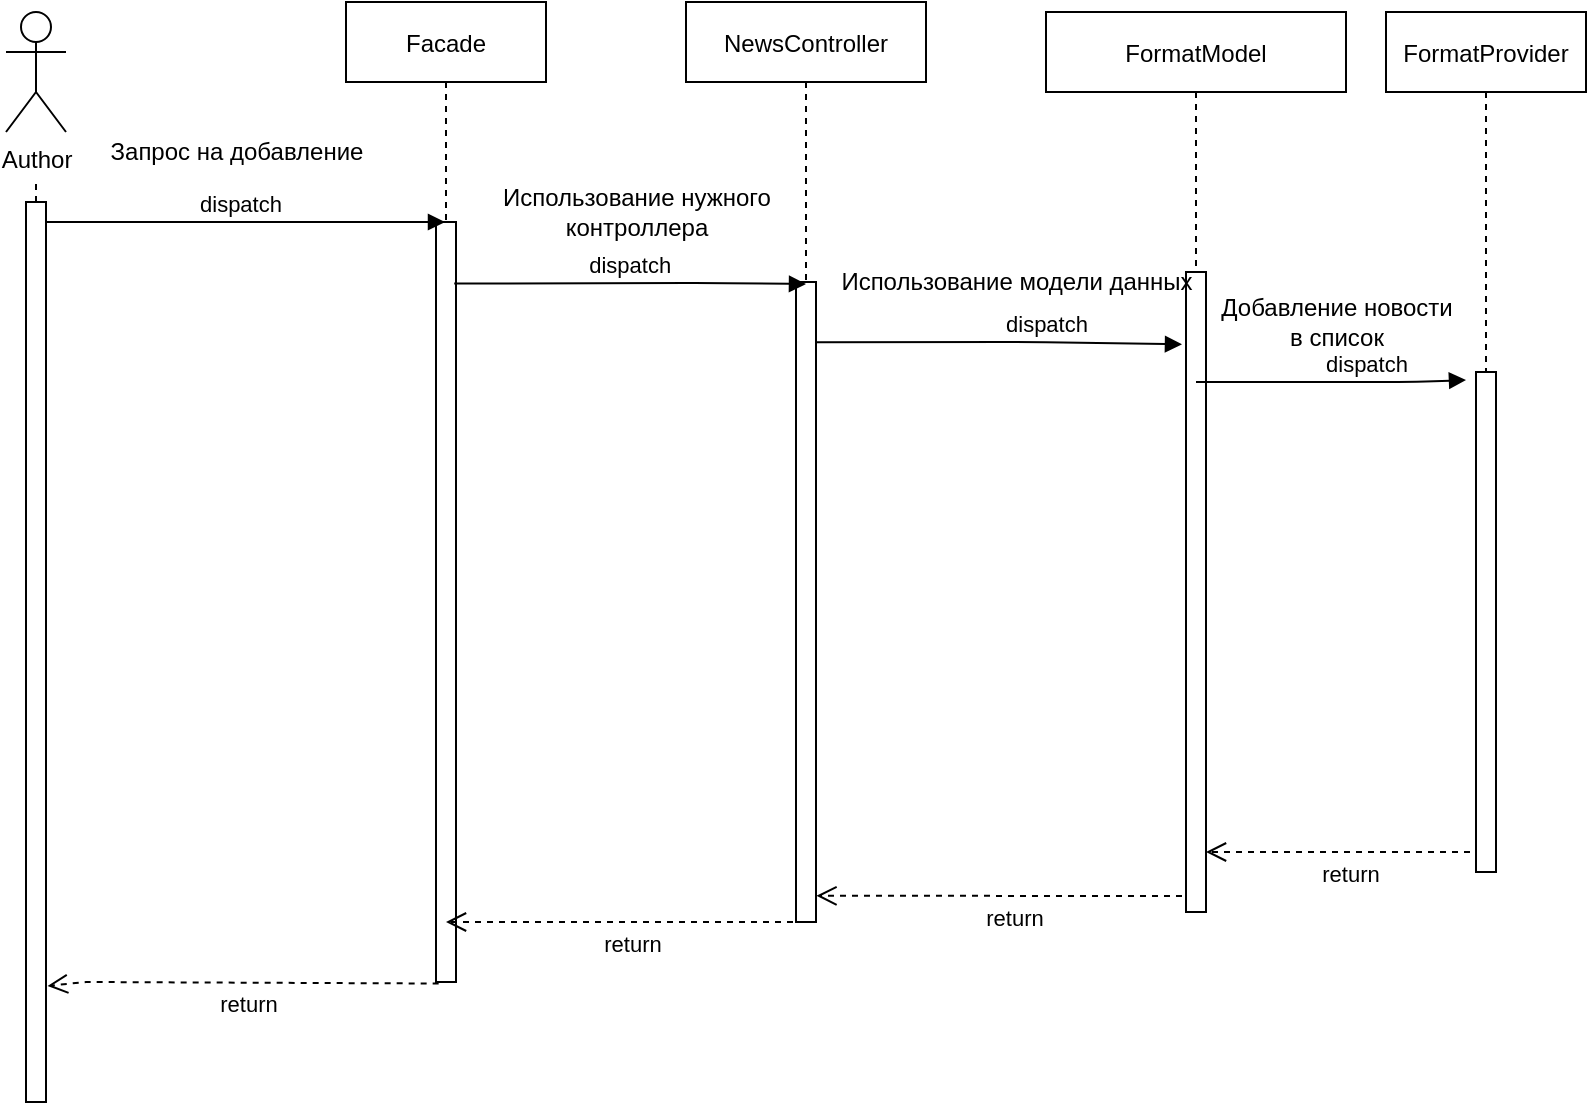 <mxfile version="15.8.9" type="device"><diagram id="kgpKYQtTHZ0yAKxKKP6v" name="Page-1"><mxGraphModel dx="1374" dy="757" grid="1" gridSize="10" guides="1" tooltips="1" connect="1" arrows="1" fold="1" page="1" pageScale="1" pageWidth="1200" pageHeight="1920" math="0" shadow="0"><root><mxCell id="0"/><mxCell id="1" parent="0"/><mxCell id="PTwA4_S67dKjgmAvoOXD-13" value="" style="endArrow=none;dashed=1;html=1;rounded=0;startArrow=none;" parent="1" source="PTwA4_S67dKjgmAvoOXD-8" edge="1"><mxGeometry width="50" height="50" relative="1" as="geometry"><mxPoint x="45" y="370" as="sourcePoint"/><mxPoint x="45" y="170" as="targetPoint"/><Array as="points"/></mxGeometry></mxCell><mxCell id="3nuBFxr9cyL0pnOWT2aG-1" value="Facade" style="shape=umlLifeline;perimeter=lifelinePerimeter;container=1;collapsible=0;recursiveResize=0;rounded=0;shadow=0;strokeWidth=1;" parent="1" vertex="1"><mxGeometry x="200" y="80" width="100" height="490" as="geometry"/></mxCell><mxCell id="3nuBFxr9cyL0pnOWT2aG-2" value="" style="points=[];perimeter=orthogonalPerimeter;rounded=0;shadow=0;strokeWidth=1;" parent="3nuBFxr9cyL0pnOWT2aG-1" vertex="1"><mxGeometry x="45" y="110" width="10" height="380" as="geometry"/></mxCell><mxCell id="PTwA4_S67dKjgmAvoOXD-1" value="Author" style="shape=umlActor;verticalLabelPosition=bottom;verticalAlign=top;html=1;" parent="1" vertex="1"><mxGeometry x="30" y="85" width="30" height="60" as="geometry"/></mxCell><mxCell id="PTwA4_S67dKjgmAvoOXD-2" value="FormatModel" style="shape=umlLifeline;perimeter=lifelinePerimeter;container=1;collapsible=0;recursiveResize=0;rounded=0;shadow=0;strokeWidth=1;" parent="1" vertex="1"><mxGeometry x="550" y="85" width="150" height="450" as="geometry"/></mxCell><mxCell id="PTwA4_S67dKjgmAvoOXD-59" value="" style="points=[];perimeter=orthogonalPerimeter;rounded=0;shadow=0;strokeWidth=1;" parent="PTwA4_S67dKjgmAvoOXD-2" vertex="1"><mxGeometry x="70" y="130" width="10" height="320" as="geometry"/></mxCell><mxCell id="PTwA4_S67dKjgmAvoOXD-14" value="dispatch" style="verticalAlign=bottom;endArrow=block;shadow=0;strokeWidth=1;" parent="1" target="3nuBFxr9cyL0pnOWT2aG-1" edge="1"><mxGeometry relative="1" as="geometry"><mxPoint x="45" y="190" as="sourcePoint"/><mxPoint x="170" y="170" as="targetPoint"/><Array as="points"><mxPoint x="180" y="190"/></Array></mxGeometry></mxCell><mxCell id="PTwA4_S67dKjgmAvoOXD-15" value="Запрос на добавление" style="text;html=1;align=center;verticalAlign=middle;resizable=0;points=[];autosize=1;strokeColor=none;fillColor=none;" parent="1" vertex="1"><mxGeometry x="75" y="145" width="140" height="20" as="geometry"/></mxCell><mxCell id="PTwA4_S67dKjgmAvoOXD-8" value="" style="points=[];perimeter=orthogonalPerimeter;rounded=0;shadow=0;strokeWidth=1;" parent="1" vertex="1"><mxGeometry x="40" y="180" width="10" height="450" as="geometry"/></mxCell><mxCell id="PTwA4_S67dKjgmAvoOXD-17" value="NewsController" style="shape=umlLifeline;perimeter=lifelinePerimeter;container=1;collapsible=0;recursiveResize=0;rounded=0;shadow=0;strokeWidth=1;" parent="1" vertex="1"><mxGeometry x="370" y="80" width="120" height="460" as="geometry"/></mxCell><mxCell id="PTwA4_S67dKjgmAvoOXD-18" value="" style="points=[];perimeter=orthogonalPerimeter;rounded=0;shadow=0;strokeWidth=1;" parent="PTwA4_S67dKjgmAvoOXD-17" vertex="1"><mxGeometry x="55" y="140" width="10" height="320" as="geometry"/></mxCell><mxCell id="PTwA4_S67dKjgmAvoOXD-21" value="dispatch" style="verticalAlign=bottom;endArrow=block;shadow=0;strokeWidth=1;exitX=0.911;exitY=0.081;exitDx=0;exitDy=0;exitPerimeter=0;" parent="1" source="3nuBFxr9cyL0pnOWT2aG-2" edge="1"><mxGeometry relative="1" as="geometry"><mxPoint x="260" y="221" as="sourcePoint"/><mxPoint x="430" y="221" as="targetPoint"/><Array as="points"><mxPoint x="380.89" y="220.5"/></Array></mxGeometry></mxCell><mxCell id="PTwA4_S67dKjgmAvoOXD-38" value="FormatProvider" style="shape=umlLifeline;perimeter=lifelinePerimeter;container=1;collapsible=0;recursiveResize=0;rounded=0;shadow=0;strokeWidth=1;" parent="1" vertex="1"><mxGeometry x="720" y="85" width="100" height="415" as="geometry"/></mxCell><mxCell id="PTwA4_S67dKjgmAvoOXD-57" value="" style="points=[];perimeter=orthogonalPerimeter;rounded=0;shadow=0;strokeWidth=1;" parent="PTwA4_S67dKjgmAvoOXD-38" vertex="1"><mxGeometry x="45" y="180" width="10" height="250" as="geometry"/></mxCell><mxCell id="PTwA4_S67dKjgmAvoOXD-51" value="Использование нужного&lt;br&gt;контроллера" style="text;html=1;align=center;verticalAlign=middle;resizable=0;points=[];autosize=1;strokeColor=none;fillColor=none;" parent="1" vertex="1"><mxGeometry x="270" y="170" width="150" height="30" as="geometry"/></mxCell><mxCell id="PTwA4_S67dKjgmAvoOXD-55" value="Использование модели данных" style="text;html=1;align=center;verticalAlign=middle;resizable=0;points=[];autosize=1;strokeColor=none;fillColor=none;" parent="1" vertex="1"><mxGeometry x="440" y="210" width="190" height="20" as="geometry"/></mxCell><mxCell id="PTwA4_S67dKjgmAvoOXD-60" value="dispatch" style="verticalAlign=bottom;endArrow=block;shadow=0;strokeWidth=1;exitX=1;exitY=0.094;exitDx=0;exitDy=0;exitPerimeter=0;entryX=-0.2;entryY=0.113;entryDx=0;entryDy=0;entryPerimeter=0;" parent="1" source="PTwA4_S67dKjgmAvoOXD-18" target="PTwA4_S67dKjgmAvoOXD-59" edge="1"><mxGeometry x="0.263" relative="1" as="geometry"><mxPoint x="660" y="440.5" as="sourcePoint"/><mxPoint x="825.0" y="440" as="targetPoint"/><Array as="points"><mxPoint x="540" y="250"/></Array><mxPoint as="offset"/></mxGeometry></mxCell><mxCell id="PTwA4_S67dKjgmAvoOXD-63" value="return" style="html=1;verticalAlign=bottom;endArrow=open;dashed=1;endSize=8;rounded=0;entryX=1.022;entryY=0.959;entryDx=0;entryDy=0;entryPerimeter=0;exitX=-0.2;exitY=0.975;exitDx=0;exitDy=0;exitPerimeter=0;" parent="1" source="PTwA4_S67dKjgmAvoOXD-59" target="PTwA4_S67dKjgmAvoOXD-18" edge="1"><mxGeometry x="-0.086" y="20" relative="1" as="geometry"><mxPoint x="590" y="527" as="sourcePoint"/><mxPoint x="440" y="530" as="targetPoint"/><mxPoint as="offset"/><Array as="points"/></mxGeometry></mxCell><mxCell id="PTwA4_S67dKjgmAvoOXD-64" value="return" style="html=1;verticalAlign=bottom;endArrow=open;dashed=1;endSize=8;rounded=0;" parent="1" edge="1"><mxGeometry x="-0.03" y="20" relative="1" as="geometry"><mxPoint x="429.5" y="540" as="sourcePoint"/><mxPoint x="250" y="540" as="targetPoint"/><Array as="points"><mxPoint x="260" y="540"/></Array><mxPoint as="offset"/></mxGeometry></mxCell><mxCell id="PTwA4_S67dKjgmAvoOXD-66" value="return" style="html=1;verticalAlign=bottom;endArrow=open;dashed=1;endSize=8;rounded=0;entryX=1.078;entryY=0.871;entryDx=0;entryDy=0;entryPerimeter=0;exitX=0.133;exitY=1.002;exitDx=0;exitDy=0;exitPerimeter=0;" parent="1" source="3nuBFxr9cyL0pnOWT2aG-2" target="PTwA4_S67dKjgmAvoOXD-8" edge="1"><mxGeometry x="-0.03" y="20" relative="1" as="geometry"><mxPoint x="239.5" y="570.0" as="sourcePoint"/><mxPoint x="60.0" y="570.0" as="targetPoint"/><Array as="points"><mxPoint x="70" y="570"/></Array><mxPoint as="offset"/></mxGeometry></mxCell><mxCell id="PTwA4_S67dKjgmAvoOXD-62" value="return" style="html=1;verticalAlign=bottom;endArrow=open;dashed=1;endSize=8;rounded=0;exitX=-0.3;exitY=0.96;exitDx=0;exitDy=0;exitPerimeter=0;" parent="1" source="PTwA4_S67dKjgmAvoOXD-57" edge="1" target="PTwA4_S67dKjgmAvoOXD-59"><mxGeometry x="-0.091" y="20" relative="1" as="geometry"><mxPoint x="795.0" y="515" as="sourcePoint"/><mxPoint x="660" y="515" as="targetPoint"/><mxPoint as="offset"/><Array as="points"><mxPoint x="670" y="505"/></Array></mxGeometry></mxCell><mxCell id="PTwA4_S67dKjgmAvoOXD-61" value="Добавление новости&lt;br&gt;в список" style="text;html=1;align=center;verticalAlign=middle;resizable=0;points=[];autosize=1;strokeColor=none;fillColor=none;" parent="1" vertex="1"><mxGeometry x="630" y="225" width="130" height="30" as="geometry"/></mxCell><mxCell id="PTwA4_S67dKjgmAvoOXD-44" value="dispatch" style="verticalAlign=bottom;endArrow=block;shadow=0;strokeWidth=1;entryX=-0.5;entryY=0.016;entryDx=0;entryDy=0;entryPerimeter=0;" parent="1" edge="1" target="PTwA4_S67dKjgmAvoOXD-57" source="PTwA4_S67dKjgmAvoOXD-2"><mxGeometry x="0.263" relative="1" as="geometry"><mxPoint x="655" y="270" as="sourcePoint"/><mxPoint x="780" y="270" as="targetPoint"/><Array as="points"><mxPoint x="735.89" y="270"/></Array><mxPoint as="offset"/></mxGeometry></mxCell></root></mxGraphModel></diagram></mxfile>
